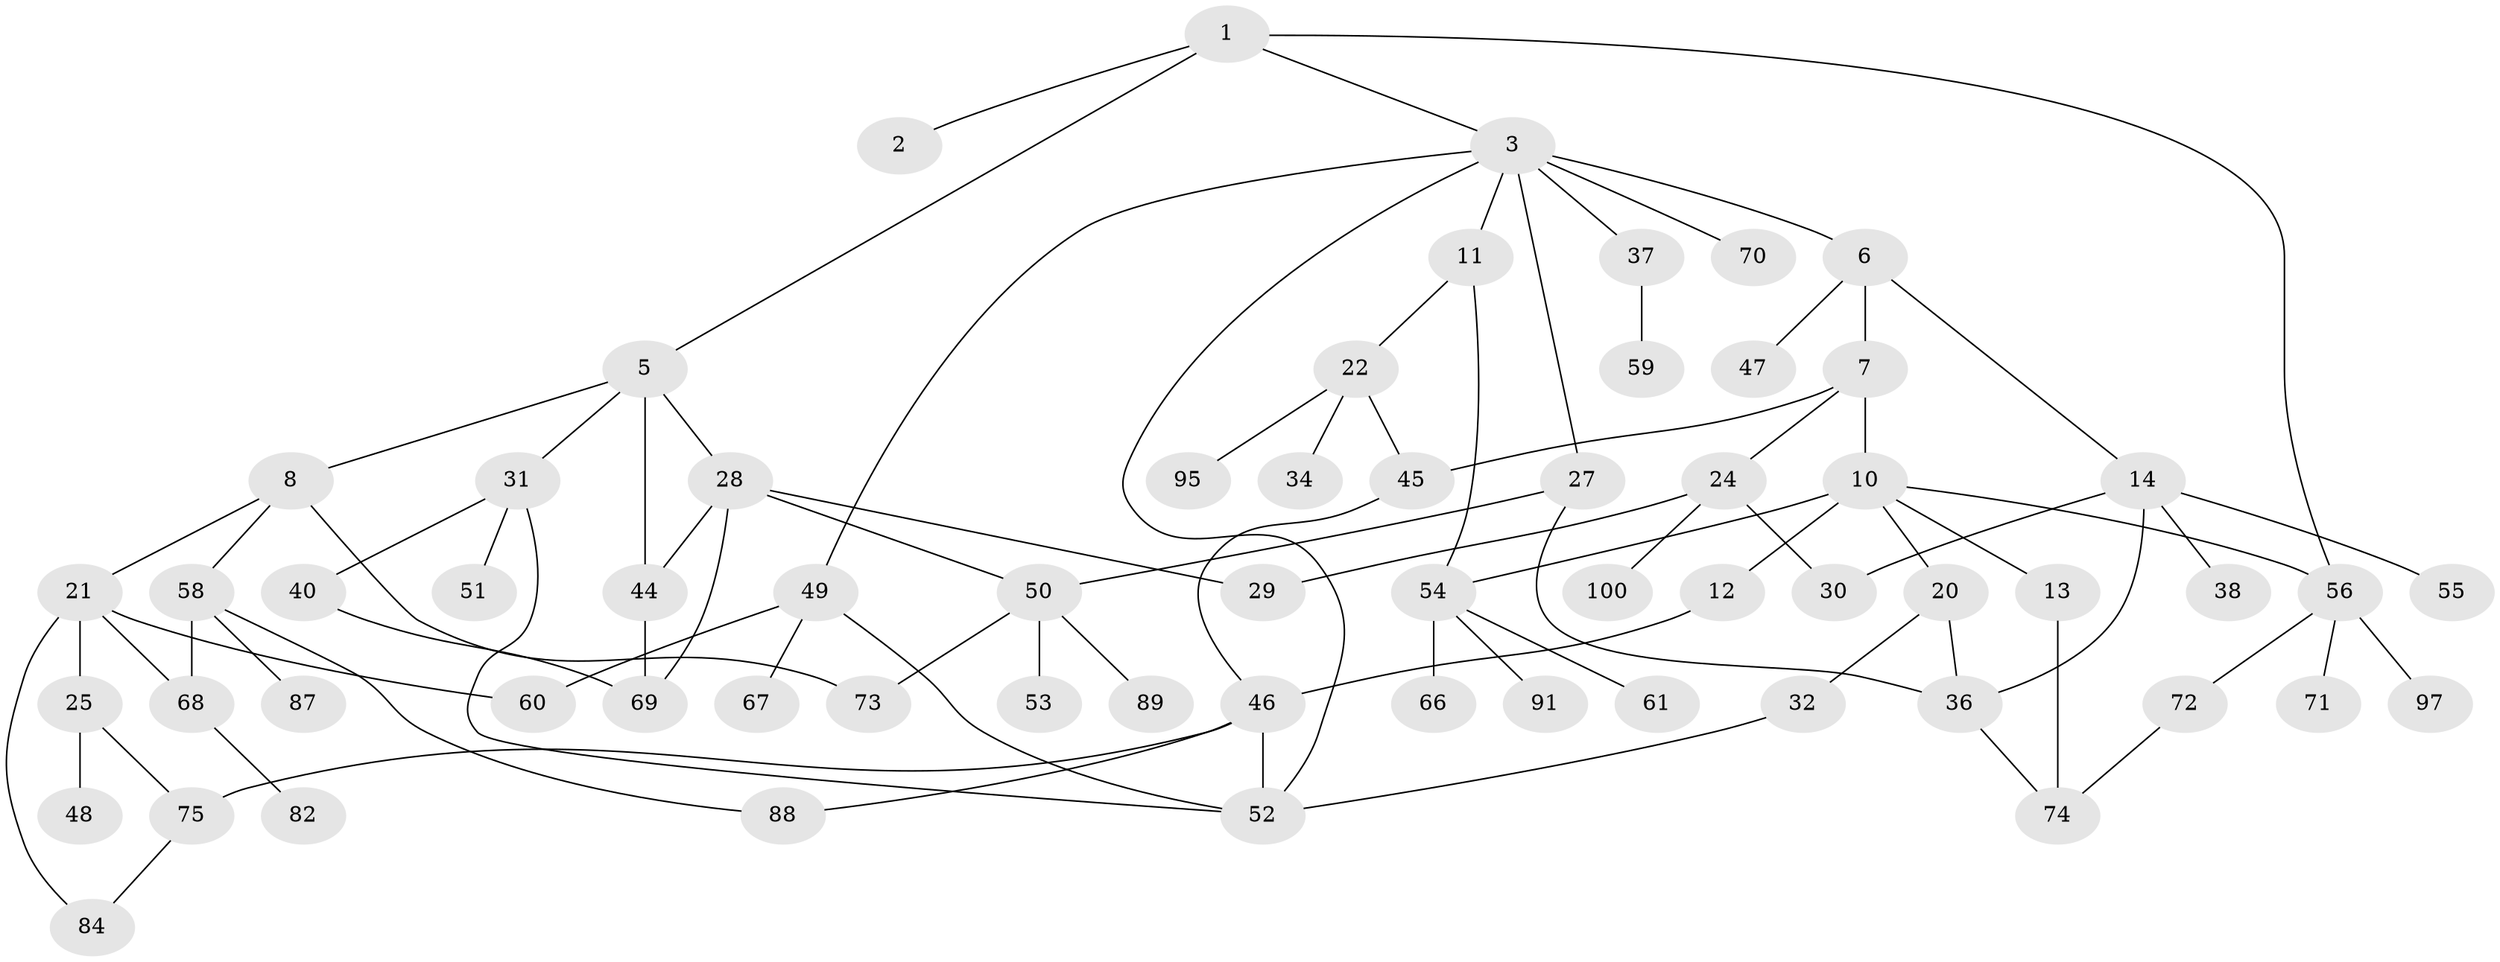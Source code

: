 // original degree distribution, {5: 0.03, 2: 0.22, 8: 0.01, 4: 0.14, 3: 0.28, 7: 0.01, 1: 0.3, 6: 0.01}
// Generated by graph-tools (version 1.1) at 2025/11/02/21/25 10:11:06]
// undirected, 64 vertices, 87 edges
graph export_dot {
graph [start="1"]
  node [color=gray90,style=filled];
  1 [super="+43"];
  2 [super="+16"];
  3 [super="+4"];
  5;
  6 [super="+17"];
  7 [super="+9"];
  8 [super="+19"];
  10 [super="+15"];
  11 [super="+26"];
  12 [super="+94"];
  13 [super="+33"];
  14 [super="+18"];
  20 [super="+81"];
  21 [super="+23"];
  22 [super="+93"];
  24 [super="+90"];
  25 [super="+62"];
  27 [super="+35"];
  28 [super="+39"];
  29 [super="+65"];
  30;
  31 [super="+41"];
  32 [super="+79"];
  34;
  36 [super="+85"];
  37 [super="+86"];
  38;
  40 [super="+42"];
  44 [super="+78"];
  45 [super="+64"];
  46 [super="+83"];
  47;
  48;
  49 [super="+63"];
  50 [super="+77"];
  51;
  52 [super="+76"];
  53;
  54 [super="+57"];
  55;
  56 [super="+96"];
  58 [super="+80"];
  59;
  60 [super="+99"];
  61;
  66;
  67;
  68 [super="+92"];
  69;
  70;
  71;
  72;
  73;
  74 [super="+98"];
  75;
  82;
  84;
  87;
  88;
  89;
  91;
  95;
  97;
  100;
  1 -- 2;
  1 -- 3;
  1 -- 5;
  1 -- 56;
  3 -- 6;
  3 -- 11;
  3 -- 27;
  3 -- 37;
  3 -- 70;
  3 -- 52;
  3 -- 49;
  5 -- 8;
  5 -- 28;
  5 -- 31;
  5 -- 44;
  6 -- 7;
  6 -- 14;
  6 -- 47;
  7 -- 24;
  7 -- 10 [weight=2];
  7 -- 45;
  8 -- 58;
  8 -- 73;
  8 -- 21;
  10 -- 12;
  10 -- 13;
  10 -- 54;
  10 -- 20;
  10 -- 56;
  11 -- 22;
  11 -- 54;
  12 -- 46;
  13 -- 74;
  14 -- 38;
  14 -- 55;
  14 -- 36;
  14 -- 30;
  20 -- 32;
  20 -- 36;
  21 -- 25;
  21 -- 68;
  21 -- 84;
  21 -- 60;
  22 -- 34;
  22 -- 45;
  22 -- 95;
  24 -- 100;
  24 -- 30;
  24 -- 29;
  25 -- 48;
  25 -- 75;
  27 -- 36;
  27 -- 50;
  28 -- 29;
  28 -- 50;
  28 -- 69;
  28 -- 44;
  31 -- 40;
  31 -- 51;
  31 -- 52;
  32 -- 52;
  36 -- 74;
  37 -- 59;
  40 -- 69;
  44 -- 69;
  45 -- 46;
  46 -- 75;
  46 -- 88;
  46 -- 52;
  49 -- 60;
  49 -- 67 [weight=2];
  49 -- 52;
  50 -- 53;
  50 -- 89;
  50 -- 73;
  54 -- 66;
  54 -- 91;
  54 -- 61;
  56 -- 71;
  56 -- 72;
  56 -- 97;
  58 -- 88;
  58 -- 87;
  58 -- 68;
  68 -- 82;
  72 -- 74;
  75 -- 84;
}
